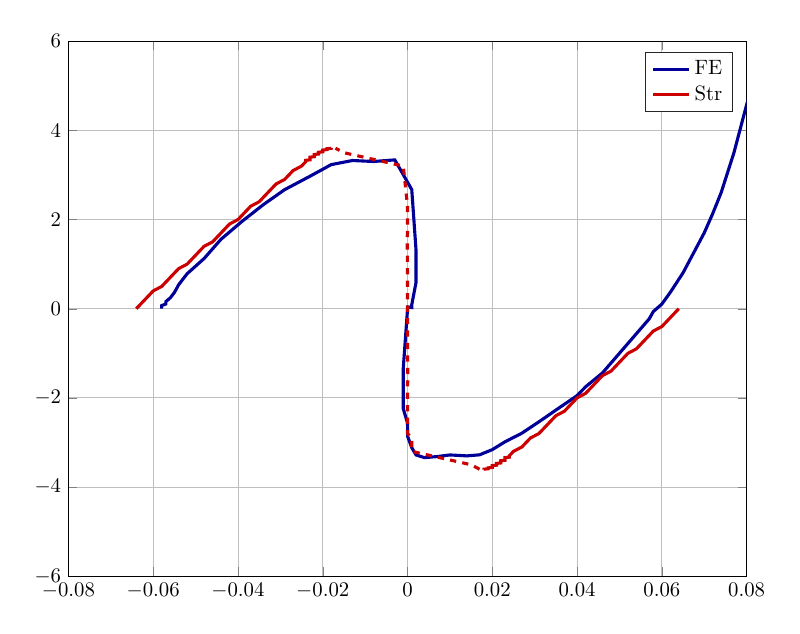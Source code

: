 % This file was created by matlab2tikz.
%
%The latest updates can be retrieved from
%  http://www.mathworks.com/matlabcentral/fileexchange/22022-matlab2tikz-matlab2tikz
%where you can also make suggestions and rate matlab2tikz.
%
\definecolor{mycolor1}{rgb}{0.0,0.0,0.6}%
\definecolor{mycolor2}{rgb}{0.25,0.37,1.0}%
\definecolor{mycolor3}{rgb}{0.4,0.7,1.0}%
\definecolor{mycolor4}{rgb}{0.8,0.9,1}%
\definecolor{mycolor5}{rgb}{0.80,0.0,0.0}%
%
\begin{tikzpicture}[thick,scale=0.75, every node/.style={transform shape}]

\begin{axis}[%
width=4.521in,
height=3.566in,
at={(0.758in,0.481in)},
scale only axis,
xmin=-0.08,
xmax=0.08,
scaled x ticks = false,
x tick label style={/pgf/number format/fixed},
ymin=-6,
ymax=6,
axis background/.style={fill=white},
xmajorgrids,
xminorgrids,
ymajorgrids,
yminorgrids,
legend style={legend cell align=left, align=left, draw=white!15!black}
]
\addplot [color=mycolor1,line width=1.5pt]
table[row sep=crcr]{%
	-0.058	-4.356e-10\\
	-0.058	0.005\\
	-0.058	0.01\\
	-0.058	0.017\\
	-0.058	0.029\\
	-0.058	0.045\\
	-0.058	0.07\\
	-0.057	0.108\\
	-0.057	0.162\\
	-0.056	0.242\\
	-0.055	0.364\\
	-0.054	0.538\\
	-0.052	0.785\\
	-0.048	1.126\\
	-0.044	1.559\\
	-0.039	1.963\\
	-0.034	2.336\\
	-0.029	2.671\\
	-0.023	2.973\\
	-0.018	3.233\\
	-0.013	3.325\\
	-0.008	3.303\\
	-0.003	3.339\\
	0.001	2.673\\
	0.002	1.323\\
	0.002	1.151\\
	0.002	0.948\\
	0.002	0.586\\
	0.001	0.091\\
	0.001	0.035\\
	0.001	0.027\\
	8.54e-05	0.04\\
	-0.0	-0.014\\
	-0.001	-1.329\\
	-0.001	-1.672\\
	-0.001	-1.939\\
	-0.001	-2.244\\
	-0.0	-2.565\\
	4.36e-05	-2.868\\
	0.001	-3.117\\
	0.002	-3.279\\
	0.004	-3.341\\
	0.007	-3.316\\
	0.01	-3.28\\
	0.014	-3.301\\
	0.017	-3.277\\
	0.02	-3.161\\
	0.023	-2.985\\
	0.027	-2.791\\
	0.032	-2.472\\
	0.035	-2.274\\
	0.04	-1.949\\
	0.042	-1.753\\
	0.046	-1.439\\
	0.051	-0.889\\
	0.057	-0.23\\
	0.058	-0.063\\
	0.06	0.104\\
	0.062	0.368\\
	0.065	0.805\\
	0.07	1.701\\
	0.072	2.133\\
	0.074	2.606\\
	0.077	3.496\\
	0.08	4.575\\
	0.084	5.885\\
};
\addlegendentry{FE}

\addplot [color=mycolor5, mark options={solid, mycolor5},line width=1.5pt]
table[row sep=crcr]{%
	-0.064	0\\
	-0.063	0.1\\
	-0.062	0.2\\
	-0.061	0.3\\
	-0.06	0.4\\
	-0.058	0.5\\
	-0.057	0.6\\
	-0.056	0.7\\
	-0.055	0.8\\
	-0.054	0.9\\
	-0.052	1\\
	-0.051	1.1\\
	-0.05	1.2\\
	-0.049	1.3\\
	-0.048	1.4\\
	-0.046	1.5\\
	-0.045	1.6\\
	-0.044	1.7\\
	-0.043	1.8\\
	-0.042	1.9\\
	-0.04	2\\
	-0.039	2.1\\
	-0.038	2.2\\
	-0.037	2.3\\
	-0.035	2.4\\
	-0.034	2.5\\
	-0.033	2.6\\
	-0.032	2.7\\
	-0.031	2.8\\
	-0.029	2.9\\
	-0.028	3\\
	-0.027	3.1\\
	-0.025	3.2\\
	-0.024	3.3\\
	-0.024	3.3\\
	-0.024	3.31\\
	-0.024	3.32\\
	-0.024	3.33\\
	-0.023	3.34\\
	-0.023	3.35\\
	-0.023	3.36\\
	-0.023	3.37\\
	-0.023	3.38\\
	-0.023	3.39\\
	-0.023	3.4\\
	-0.022	3.41\\
	-0.022	3.42\\
	-0.022	3.43\\
	-0.022	3.44\\
	-0.022	3.45\\
	-0.022	3.46\\
	-0.021	3.47\\
	-0.021	3.48\\
	-0.021	3.49\\
	-0.021	3.5\\
	-0.021	3.51\\
	-0.02	3.52\\
	-0.02	3.53\\
	-0.02	3.54\\
	-0.02	3.55\\
	-0.02	3.56\\
	-0.019	3.57\\
	-0.019	3.58\\
	-0.019	3.59\\
	-0.018	3.6\\
	-0.018	3.61\\
	-0.018		3.611\\
};
\addlegendentry{Str}




\addplot [color=mycolor5, mark options={solid, mycolor5},line width=1.5pt]
table[row sep=crcr]{%
	0.018	-3.611\\
	0.018	-3.611\\
	0.018	-3.61\\
	0.018	-3.6\\
	0.019	-3.59\\
	0.019	-3.58\\
	0.019	-3.57\\
	0.02	-3.56\\
	0.02	-3.55\\
	0.02	-3.54\\
	0.02	-3.53\\
	0.02	-3.52\\
	0.021	-3.51\\
	0.021	-3.5\\
	0.021	-3.49\\
	0.021	-3.48\\
	0.021	-3.47\\
	0.022	-3.46\\
	0.022	-3.45\\
	0.022	-3.44\\
	0.022	-3.43\\
	0.022	-3.42\\
	0.022	-3.41\\
	0.023	-3.4\\
	0.023	-3.39\\
	0.023	-3.38\\
	0.023	-3.37\\
	0.023	-3.36\\
	0.023	-3.35\\
	0.023	-3.34\\
	0.024	-3.33\\
	0.024	-3.32\\
	0.024	-3.31\\
	0.024	-3.3\\
	0.024	-3.3\\
	0.025	-3.2\\
	0.027	-3.1\\
	0.028	-3\\
	0.029	-2.9\\
	0.031	-2.8\\
	0.032	-2.7\\
	0.033	-2.6\\
	0.034	-2.5\\
	0.035	-2.4\\
	0.037	-2.3\\
	0.038	-2.2\\
	0.039	-2.1\\
	0.04	-2\\
	0.042	-1.9\\
	0.043	-1.8\\
	0.044	-1.7\\
	0.045	-1.6\\
	0.046	-1.5\\
	0.048	-1.4\\
	0.049	-1.3\\
	0.05	-1.2\\
	0.051	-1.1\\
	0.052	-1\\
	0.054	-0.9\\
	0.055	-0.8\\
	0.056	-0.7\\
	0.057	-0.6\\
	0.058	-0.5\\
	0.06	-0.4\\
	0.061	-0.3\\
	0.062	-0.2\\
	0.063	-0.1\\
	0.064	0\\
};

\addplot [color=mycolor5, dashed, mark options={solid, mycolor5},line width=1.5pt]
table[row sep=crcr]{%
%	0.017	-3.611\\	
%	0.017	-3.61\\
0.017	-3.6\\
%	0.017	-3.6\\
%	0.002	-3.6\\
%	0.015	-3.5\\
%	0.001	-3.5\\
0.015 -3.5\\
%0.015 -3.4\\
%0.014 -3.3\\
%0.014 -3.2\\
%0.013 -3.1\\
%0.013 -3.0\\
%0.013 -2.9\\
%0.012 -2.8\\
%
%
%	0.015		-3.4\\
%	0.001	-3.4\\
%	0.001	-3.3\\
	0.001	-3.2\\
	0.001	-3.1\\
	0.001	-3\\
	0.001	-2.9\\
	0.0	-2.8\\
	0.0	-2.7\\
	0.0	-2.6\\
	0.0	-2.5\\
	0.0	-2.4\\
	0.0	-2.3\\
	0.0	-2.2\\
	0.0	-2.1\\
	0.0	-2\\
	0.0	-1.9\\
	0.0	-1.8\\
	0.0	-1.7\\
	8.632e-05	-1.6\\
	7.247e-05	-1.5\\
	6.037e-05	-1.4\\
	4.985e-05	-1.3\\
	4.077e-05	-1.2\\
	3.299e-05	-1.1\\
	2.639e-05	-1\\
	2.084e-05	-0.9\\
	1.622e-05	-0.8\\
	1.242e-05	-0.7\\
	9.34e-06	-0.6\\
	6.86e-06	-0.5\\
	4.89e-06	-0.4\\
	3.32e-06	-0.3\\
	2.05e-06	-0.2\\
	9.74e-07	-0.1\\
	3.64e-16	0\\
	3.64e-16	0\\
	-9.74e-07	0.1\\
	-2.05e-06	0.2\\
	-3.32e-06	0.3\\
	-4.89e-06	0.4\\
	-6.86e-06	0.5\\
	-9.34e-06	0.6\\
	-1.242e-05	0.7\\
	-1.622e-05	0.8\\
	-2.084e-05	0.9\\
	-2.639e-05	1\\
	-3.299e-05	1.1\\
	-4.077e-05	1.2\\
	-4.985e-05	1.3\\
	-6.037e-05	1.4\\
	-7.247e-05	1.5\\
	-8.632e-05	1.6\\
	-0.0	1.7\\
	-0.0	1.8\\
	-0.0	1.9\\
	-0.0	2\\
	-0.0	2.1\\
	-0.0	2.2\\
	-0.0	2.3\\
%	-0.0	2.4\\
%	-0.0	2.5\\
%	-0.0	2.6\\
%	-0.0	2.7\\
%	-0.0	2.8\\
%	-0.001	2.9\\
%	-0.013 3.0\\
%	-0.001	3\\
%	-0.001	3.1\\
	-0.001	3.2\\
%	-0.001	3.3\\
%	-0.015		3.4\\
%	-0.001	3.4\\
%	-0.001	3.5\\
	-0.015		3.5\\
	-0.017	3.6\\
%	-0.002	3.6\\
%	-0.018	3.611\\
%	-0.002	3.7\\
};
%\addplot [color=mycolor5, dashed, mark options={solid, mycolor5},line width=1.5pt]
%table[row sep=crcr]{%
%-0.017	3.61\\
%-0.017	3.6\\
%-0.016	3.59\\
%-0.016	3.58\\
%-0.016	3.57\\
%-0.016	3.56\\
%-0.016	3.55\\
%-0.016	3.54\\
%-0.015	3.53\\
%-0.015	3.52\\
%-0.015	3.51\\
%-0.015	3.5\\
%-0.015	3.49\\
%-0.015	3.48\\
%-0.015	3.47\\
%-0.015	3.46\\
%-0.015	3.45\\
%-0.015	3.44\\
%-0.015	3.43\\
%-0.015	3.42\\
%-0.015	3.41\\
%-0.015	3.4\\
%-0.015	3.39\\
%-0.014	3.38\\
%-0.014	3.37\\
%-0.014	3.36\\
%-0.014	3.35\\
%-0.014	3.34\\
%-0.014	3.33\\
%-0.014	3.32\\
%-0.014	3.31\\
%-0.014	3.3\\
%-0.014	3.29\\
%-0.014	3.28\\
%-0.014	3.27\\
%-0.014	3.26\\
%-0.014	3.25\\
%-0.014	3.24\\
%-0.014	3.23\\
%-0.014	3.22\\
%-0.014	3.21\\
%-0.014	3.2\\
%-0.014	3.19\\
%-0.014	3.18\\
%-0.014	3.17\\
%-0.014	3.16\\
%-0.014	3.15\\
%-0.014	3.14\\
%-0.014	3.13\\
%-0.013	3.12\\
%-0.013	3.11\\
%-0.013	3.1\\
%-0.013	3.09\\
%-0.013	3.08\\
%-0.013	3.07\\
%-0.013	3.06\\
%-0.013	3.05\\
%-0.013	3.04\\
%-0.013	3.03\\
%-0.013	3.02\\
%-0.013	3.01\\
%-0.013	3\\
%-0.013	2.9\\
%-0.012	2.8\\
%0	0\\
%0.012	-2.8\\
%0.013	-2.9\\
%0.013	-3\\
%0.013	-3.01\\
%0.013	-3.02\\
%0.013	-3.03\\
%0.013	-3.04\\
%0.013	-3.05\\
%0.013	-3.06\\
%0.013	-3.07\\
%0.013	-3.08\\
%0.013	-3.09\\
%0.013	-3.1\\
%0.013	-3.11\\
%0.013	-3.12\\
%0.014	-3.13\\
%0.014	-3.14\\
%0.014	-3.15\\
%0.014	-3.16\\
%0.014	-3.17\\
%0.014	-3.18\\
%0.014	-3.19\\
%0.014	-3.2\\
%0.014	-3.21\\
%0.014	-3.22\\
%0.014	-3.23\\
%0.014	-3.24\\
%0.014	-3.25\\
%0.014	-3.26\\
%0.014	-3.27\\
%0.014	-3.28\\
%0.014	-3.29\\
%0.014	-3.3\\
%0.014	-3.31\\
%0.014	-3.32\\
%0.014	-3.33\\
%0.014	-3.34\\
%0.014	-3.35\\
%0.014	-3.36\\
%0.014	-3.37\\
%0.014	-3.38\\
%0.015	-3.39\\
%0.015	-3.4\\
%0.015	-3.41\\
%0.015	-3.42\\
%0.015	-3.43\\
%0.015	-3.44\\
%0.015	-3.45\\
%0.015	-3.46\\
%0.015	-3.47\\
%0.015	-3.48\\
%0.015	-3.49\\
%0.015	-3.5\\
%0.015	-3.51\\
%0.015	-3.52\\
%0.015	-3.53\\
%0.016	-3.54\\
%0.016	-3.55\\
%0.016	-3.56\\
%0.016	-3.57\\
%0.016	-3.58\\
%0.016	-3.59\\
%0.017	-3.6\\
%0.017	-3.61\\
%};



%\addplot [color=mycolor3, mark options={solid, mycolor5},line width=1.5pt]
%table[row sep=crcr]{%
%0.065  0.  \\
%0.064  -0.1  \\
%0.063  -0.2  \\
%0.062  -0.3  \\
%0.062  -0.4  \\
%0.061  -0.5  \\
%0.06  -0.6  \\
%0.059  -0.7  \\
%0.058  -0.8  \\
%0.057  -0.9  \\
%0.056  -1.  \\
%0.055  -1.1  \\
%0.054  -1.2  \\
%0.053  -1.3  \\
%0.053  -1.4  \\
%0.052  -1.5  \\
%0.051  -1.6  \\
%0.05  -1.7  \\
%0.049  -1.8  \\
%0.048  -1.9  \\
%0.047  -2.  \\
%0.046  -2.1  \\
%0.045  -2.2  \\
%0.044  -2.3  \\
%0.043  -2.4  \\
%0.042  -2.5  \\
%0.041  -2.6  \\
%0.04  -2.7  \\
%0.039  -2.8  \\
%0.038  -2.9  \\
%0.037  -3.  \\
%0.036  -3.1  \\
%0.035  -3.2  \\
%0.034  -3.3  \\
%0.033  -3.4  \\
%0.032  -3.5  \\
%0.031  -3.6  \\
%0.03  -3.7  \\
%0.029  -3.8  \\
%0.028  -3.9  \\
%0.026  -4.  \\
%0.025  -4.1  \\
%0.024  -4.2  \\
%0.023  -4.3  \\
%0.022  -4.4  \\
%0.02  -4.5  \\
%0.019  -4.6  \\
%0.018  -4.7  \\
%0.017  -4.8  \\
%0.016  -4.9  \\
%0.014  -5.  \\
%0.013  -5.1  \\
%0.012  -5.2  \\
%0.01  -5.3  \\
%0.008  -5.4  \\
%};
%\addlegendentry{$n=2$}

\end{axis}
\end{tikzpicture}%